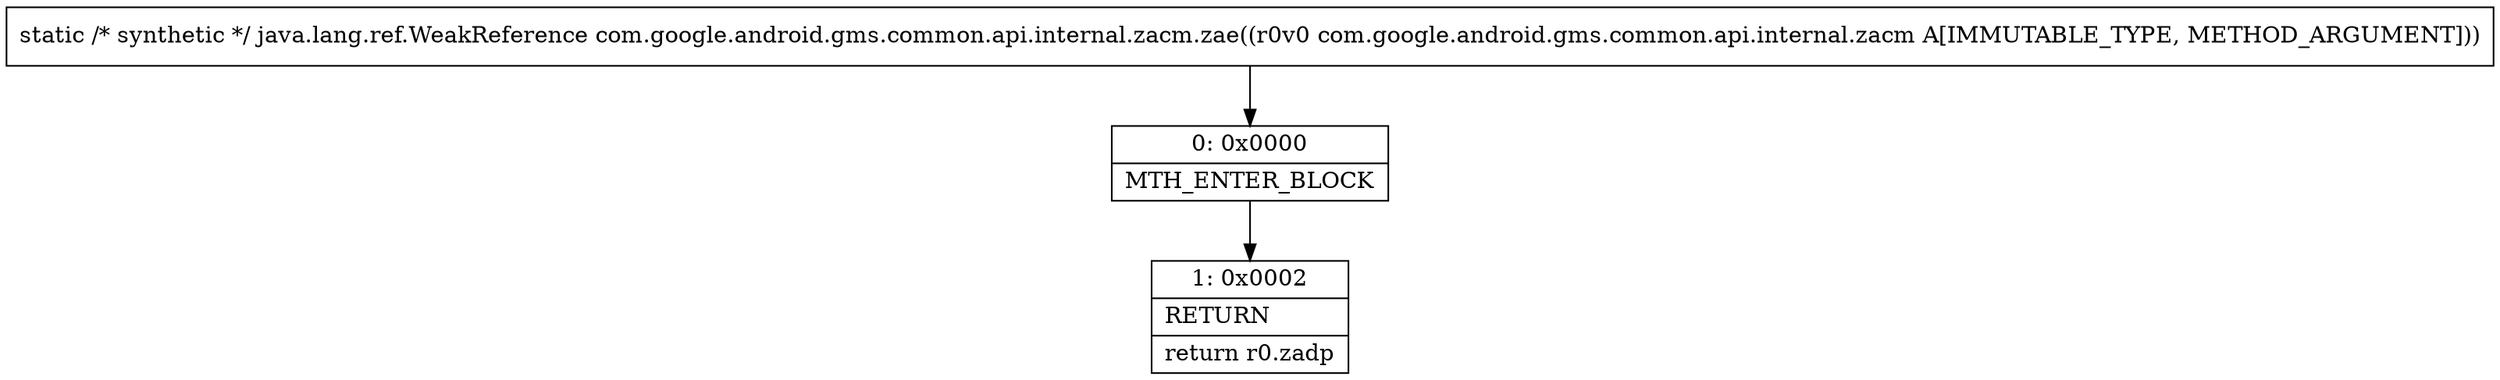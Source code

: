 digraph "CFG forcom.google.android.gms.common.api.internal.zacm.zae(Lcom\/google\/android\/gms\/common\/api\/internal\/zacm;)Ljava\/lang\/ref\/WeakReference;" {
Node_0 [shape=record,label="{0\:\ 0x0000|MTH_ENTER_BLOCK\l}"];
Node_1 [shape=record,label="{1\:\ 0x0002|RETURN\l|return r0.zadp\l}"];
MethodNode[shape=record,label="{static \/* synthetic *\/ java.lang.ref.WeakReference com.google.android.gms.common.api.internal.zacm.zae((r0v0 com.google.android.gms.common.api.internal.zacm A[IMMUTABLE_TYPE, METHOD_ARGUMENT])) }"];
MethodNode -> Node_0;
Node_0 -> Node_1;
}

